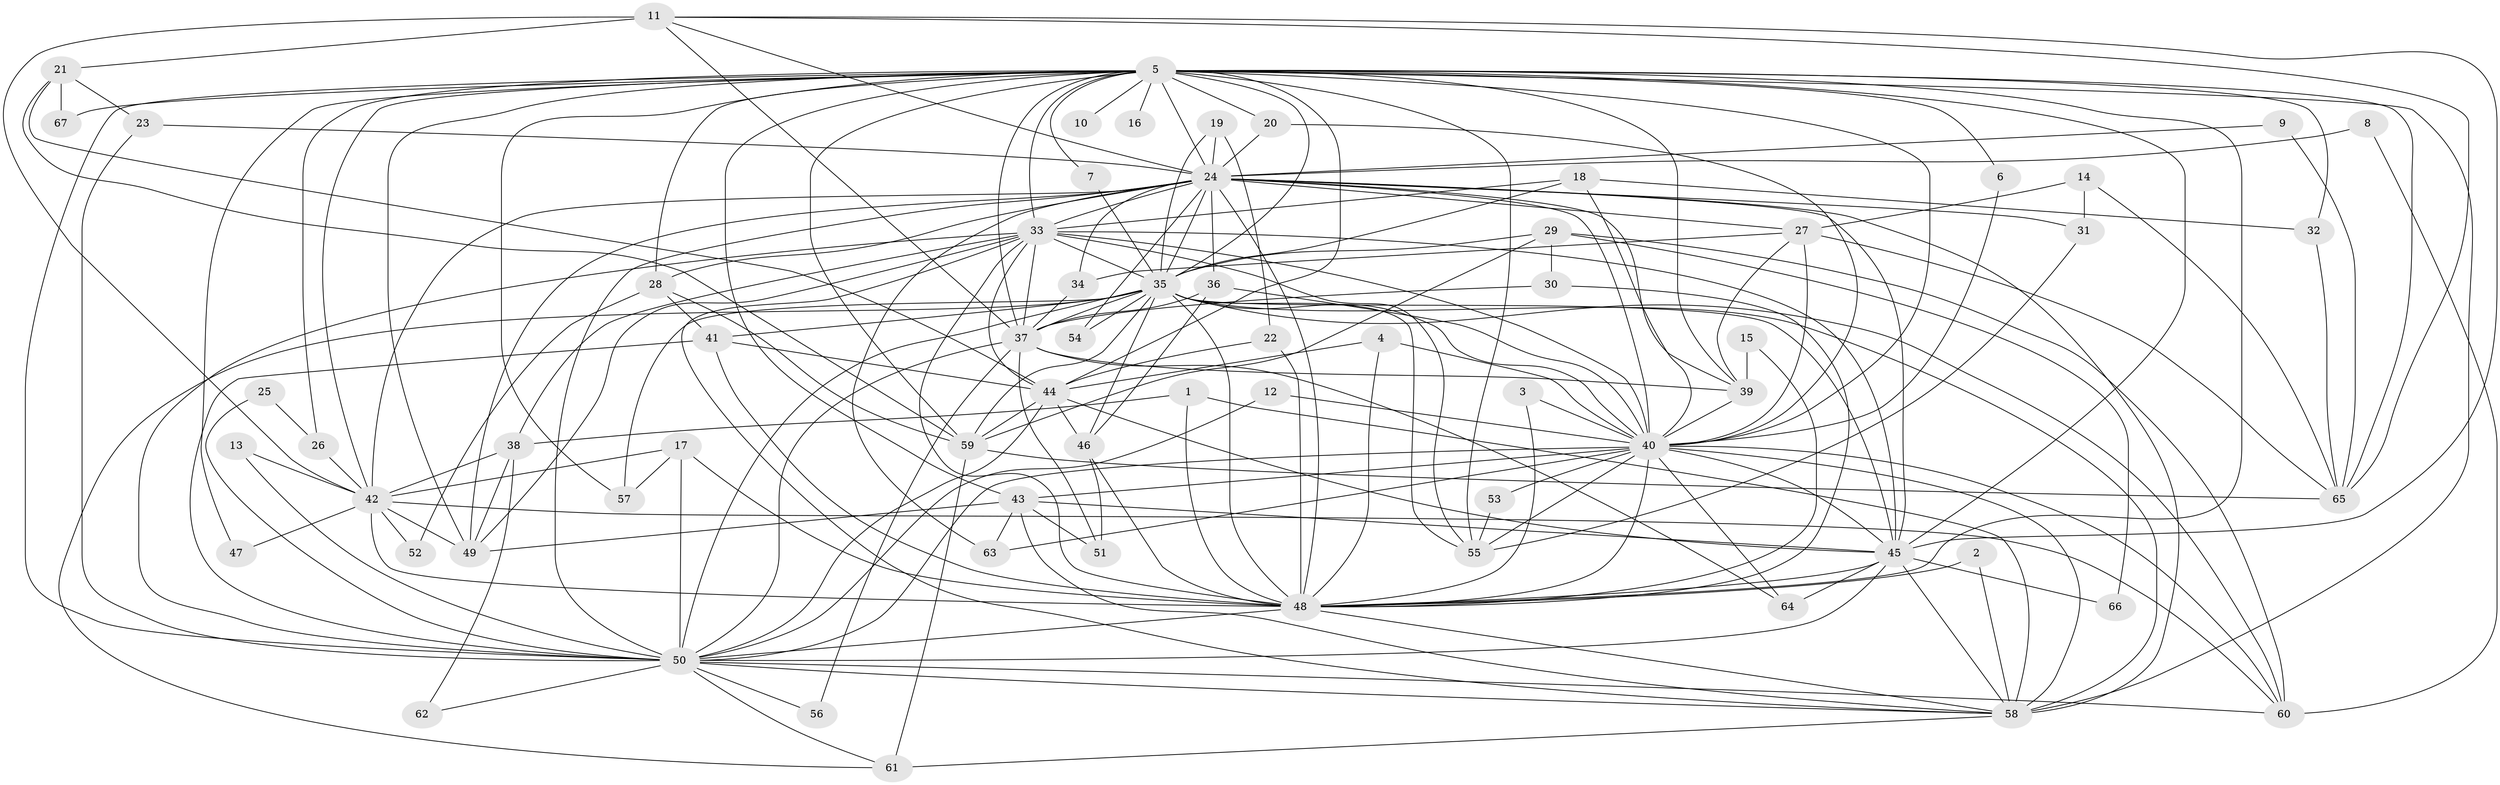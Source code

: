 // original degree distribution, {28: 0.007462686567164179, 20: 0.007462686567164179, 19: 0.007462686567164179, 27: 0.007462686567164179, 24: 0.007462686567164179, 22: 0.022388059701492536, 13: 0.007462686567164179, 14: 0.007462686567164179, 12: 0.014925373134328358, 10: 0.007462686567164179, 6: 0.014925373134328358, 3: 0.26865671641791045, 4: 0.08208955223880597, 5: 0.03731343283582089, 7: 0.007462686567164179, 2: 0.47761194029850745, 9: 0.007462686567164179, 8: 0.007462686567164179}
// Generated by graph-tools (version 1.1) at 2025/25/03/09/25 03:25:52]
// undirected, 67 vertices, 199 edges
graph export_dot {
graph [start="1"]
  node [color=gray90,style=filled];
  1;
  2;
  3;
  4;
  5;
  6;
  7;
  8;
  9;
  10;
  11;
  12;
  13;
  14;
  15;
  16;
  17;
  18;
  19;
  20;
  21;
  22;
  23;
  24;
  25;
  26;
  27;
  28;
  29;
  30;
  31;
  32;
  33;
  34;
  35;
  36;
  37;
  38;
  39;
  40;
  41;
  42;
  43;
  44;
  45;
  46;
  47;
  48;
  49;
  50;
  51;
  52;
  53;
  54;
  55;
  56;
  57;
  58;
  59;
  60;
  61;
  62;
  63;
  64;
  65;
  66;
  67;
  1 -- 38 [weight=1.0];
  1 -- 48 [weight=1.0];
  1 -- 58 [weight=1.0];
  2 -- 48 [weight=1.0];
  2 -- 58 [weight=1.0];
  3 -- 40 [weight=1.0];
  3 -- 48 [weight=1.0];
  4 -- 40 [weight=1.0];
  4 -- 44 [weight=1.0];
  4 -- 48 [weight=1.0];
  5 -- 6 [weight=1.0];
  5 -- 7 [weight=1.0];
  5 -- 10 [weight=1.0];
  5 -- 16 [weight=2.0];
  5 -- 20 [weight=1.0];
  5 -- 24 [weight=2.0];
  5 -- 26 [weight=1.0];
  5 -- 28 [weight=1.0];
  5 -- 32 [weight=2.0];
  5 -- 33 [weight=2.0];
  5 -- 35 [weight=2.0];
  5 -- 37 [weight=1.0];
  5 -- 39 [weight=1.0];
  5 -- 40 [weight=2.0];
  5 -- 42 [weight=1.0];
  5 -- 43 [weight=2.0];
  5 -- 44 [weight=2.0];
  5 -- 45 [weight=2.0];
  5 -- 47 [weight=1.0];
  5 -- 48 [weight=2.0];
  5 -- 49 [weight=2.0];
  5 -- 50 [weight=4.0];
  5 -- 55 [weight=1.0];
  5 -- 57 [weight=1.0];
  5 -- 58 [weight=3.0];
  5 -- 59 [weight=1.0];
  5 -- 65 [weight=1.0];
  5 -- 67 [weight=1.0];
  6 -- 40 [weight=1.0];
  7 -- 35 [weight=1.0];
  8 -- 24 [weight=1.0];
  8 -- 60 [weight=1.0];
  9 -- 24 [weight=1.0];
  9 -- 65 [weight=1.0];
  11 -- 21 [weight=1.0];
  11 -- 24 [weight=1.0];
  11 -- 37 [weight=1.0];
  11 -- 42 [weight=1.0];
  11 -- 45 [weight=1.0];
  11 -- 65 [weight=1.0];
  12 -- 40 [weight=1.0];
  12 -- 50 [weight=1.0];
  13 -- 42 [weight=1.0];
  13 -- 50 [weight=1.0];
  14 -- 27 [weight=1.0];
  14 -- 31 [weight=1.0];
  14 -- 65 [weight=1.0];
  15 -- 39 [weight=1.0];
  15 -- 48 [weight=1.0];
  17 -- 42 [weight=1.0];
  17 -- 48 [weight=1.0];
  17 -- 50 [weight=1.0];
  17 -- 57 [weight=1.0];
  18 -- 32 [weight=1.0];
  18 -- 33 [weight=1.0];
  18 -- 35 [weight=1.0];
  18 -- 40 [weight=1.0];
  19 -- 22 [weight=1.0];
  19 -- 24 [weight=1.0];
  19 -- 35 [weight=1.0];
  20 -- 24 [weight=1.0];
  20 -- 40 [weight=1.0];
  21 -- 23 [weight=1.0];
  21 -- 44 [weight=1.0];
  21 -- 59 [weight=1.0];
  21 -- 67 [weight=1.0];
  22 -- 44 [weight=1.0];
  22 -- 48 [weight=1.0];
  23 -- 24 [weight=1.0];
  23 -- 50 [weight=1.0];
  24 -- 27 [weight=1.0];
  24 -- 28 [weight=1.0];
  24 -- 31 [weight=1.0];
  24 -- 33 [weight=2.0];
  24 -- 34 [weight=1.0];
  24 -- 35 [weight=1.0];
  24 -- 36 [weight=1.0];
  24 -- 39 [weight=1.0];
  24 -- 40 [weight=1.0];
  24 -- 42 [weight=1.0];
  24 -- 45 [weight=1.0];
  24 -- 48 [weight=1.0];
  24 -- 49 [weight=1.0];
  24 -- 50 [weight=1.0];
  24 -- 54 [weight=1.0];
  24 -- 58 [weight=1.0];
  24 -- 63 [weight=1.0];
  25 -- 26 [weight=1.0];
  25 -- 50 [weight=1.0];
  26 -- 42 [weight=1.0];
  27 -- 34 [weight=1.0];
  27 -- 39 [weight=1.0];
  27 -- 40 [weight=1.0];
  27 -- 65 [weight=1.0];
  28 -- 41 [weight=1.0];
  28 -- 52 [weight=1.0];
  28 -- 59 [weight=1.0];
  29 -- 30 [weight=1.0];
  29 -- 35 [weight=1.0];
  29 -- 59 [weight=1.0];
  29 -- 60 [weight=1.0];
  29 -- 66 [weight=1.0];
  30 -- 37 [weight=1.0];
  30 -- 48 [weight=1.0];
  31 -- 55 [weight=1.0];
  32 -- 65 [weight=1.0];
  33 -- 35 [weight=1.0];
  33 -- 37 [weight=1.0];
  33 -- 38 [weight=1.0];
  33 -- 40 [weight=1.0];
  33 -- 44 [weight=2.0];
  33 -- 45 [weight=2.0];
  33 -- 48 [weight=2.0];
  33 -- 49 [weight=1.0];
  33 -- 50 [weight=1.0];
  33 -- 55 [weight=1.0];
  33 -- 58 [weight=1.0];
  34 -- 37 [weight=1.0];
  35 -- 37 [weight=2.0];
  35 -- 40 [weight=1.0];
  35 -- 41 [weight=1.0];
  35 -- 45 [weight=1.0];
  35 -- 46 [weight=1.0];
  35 -- 48 [weight=1.0];
  35 -- 50 [weight=1.0];
  35 -- 54 [weight=1.0];
  35 -- 55 [weight=1.0];
  35 -- 57 [weight=1.0];
  35 -- 58 [weight=1.0];
  35 -- 59 [weight=1.0];
  35 -- 60 [weight=1.0];
  35 -- 61 [weight=1.0];
  36 -- 37 [weight=1.0];
  36 -- 40 [weight=1.0];
  36 -- 46 [weight=1.0];
  37 -- 39 [weight=1.0];
  37 -- 50 [weight=1.0];
  37 -- 51 [weight=1.0];
  37 -- 56 [weight=1.0];
  37 -- 64 [weight=1.0];
  38 -- 42 [weight=1.0];
  38 -- 49 [weight=1.0];
  38 -- 62 [weight=1.0];
  39 -- 40 [weight=1.0];
  40 -- 43 [weight=1.0];
  40 -- 45 [weight=1.0];
  40 -- 48 [weight=1.0];
  40 -- 50 [weight=2.0];
  40 -- 53 [weight=1.0];
  40 -- 55 [weight=1.0];
  40 -- 58 [weight=1.0];
  40 -- 60 [weight=1.0];
  40 -- 63 [weight=1.0];
  40 -- 64 [weight=1.0];
  41 -- 44 [weight=1.0];
  41 -- 48 [weight=1.0];
  41 -- 50 [weight=1.0];
  42 -- 47 [weight=1.0];
  42 -- 48 [weight=2.0];
  42 -- 49 [weight=1.0];
  42 -- 52 [weight=1.0];
  42 -- 60 [weight=1.0];
  43 -- 45 [weight=1.0];
  43 -- 49 [weight=1.0];
  43 -- 51 [weight=1.0];
  43 -- 58 [weight=1.0];
  43 -- 63 [weight=1.0];
  44 -- 45 [weight=1.0];
  44 -- 46 [weight=1.0];
  44 -- 50 [weight=1.0];
  44 -- 59 [weight=2.0];
  45 -- 48 [weight=1.0];
  45 -- 50 [weight=1.0];
  45 -- 58 [weight=1.0];
  45 -- 64 [weight=1.0];
  45 -- 66 [weight=1.0];
  46 -- 48 [weight=1.0];
  46 -- 51 [weight=1.0];
  48 -- 50 [weight=1.0];
  48 -- 58 [weight=1.0];
  50 -- 56 [weight=1.0];
  50 -- 58 [weight=1.0];
  50 -- 60 [weight=1.0];
  50 -- 61 [weight=1.0];
  50 -- 62 [weight=1.0];
  53 -- 55 [weight=1.0];
  58 -- 61 [weight=1.0];
  59 -- 61 [weight=1.0];
  59 -- 65 [weight=1.0];
}
